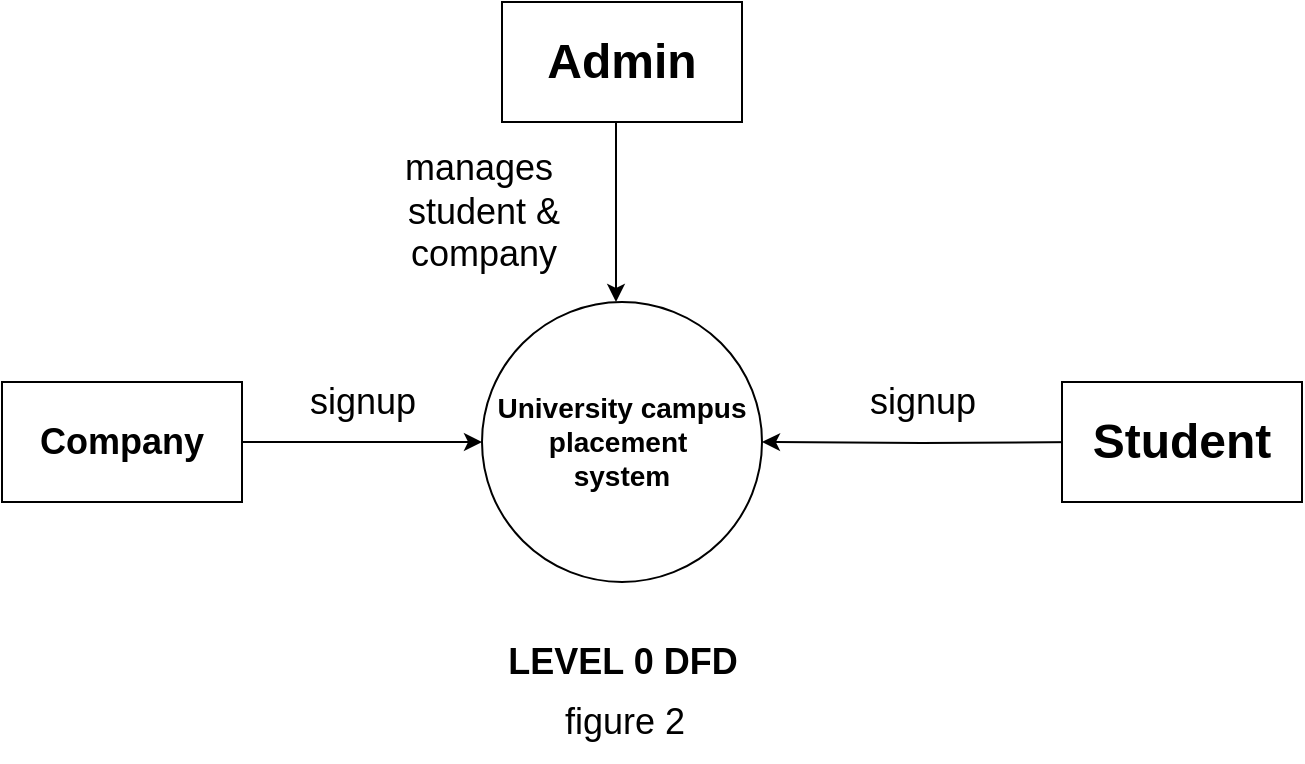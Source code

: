 <mxfile version="21.6.9" type="github">
  <diagram name="Page-1" id="VdwuAXo5E6rFZ6-I0qNV">
    <mxGraphModel dx="880" dy="484" grid="1" gridSize="10" guides="1" tooltips="1" connect="1" arrows="1" fold="1" page="1" pageScale="1" pageWidth="850" pageHeight="1100" math="0" shadow="0">
      <root>
        <mxCell id="0" />
        <mxCell id="1" parent="0" />
        <mxCell id="kUL8u-t4NmzPrRvQM_40-1" style="edgeStyle=orthogonalEdgeStyle;rounded=0;orthogonalLoop=1;jettySize=auto;html=1;exitX=1;exitY=0.5;exitDx=0;exitDy=0;" edge="1" parent="1" target="kUL8u-t4NmzPrRvQM_40-2">
          <mxGeometry relative="1" as="geometry">
            <Array as="points">
              <mxPoint x="240" y="260" />
            </Array>
            <mxPoint x="240" y="240" as="sourcePoint" />
          </mxGeometry>
        </mxCell>
        <mxCell id="kUL8u-t4NmzPrRvQM_40-2" value="&lt;b&gt;&lt;font style=&quot;font-size: 14px;&quot;&gt;University campus&lt;br&gt;placement&amp;nbsp;&lt;br&gt;system&lt;/font&gt;&lt;/b&gt;" style="ellipse;whiteSpace=wrap;html=1;aspect=fixed;" vertex="1" parent="1">
          <mxGeometry x="370" y="190" width="140" height="140" as="geometry" />
        </mxCell>
        <mxCell id="kUL8u-t4NmzPrRvQM_40-3" style="edgeStyle=orthogonalEdgeStyle;rounded=0;orthogonalLoop=1;jettySize=auto;html=1;" edge="1" parent="1" target="kUL8u-t4NmzPrRvQM_40-2">
          <mxGeometry relative="1" as="geometry">
            <mxPoint x="670" y="260" as="sourcePoint" />
          </mxGeometry>
        </mxCell>
        <mxCell id="kUL8u-t4NmzPrRvQM_40-4" value="" style="endArrow=classic;html=1;rounded=0;exitX=0.5;exitY=1;exitDx=0;exitDy=0;entryX=0.5;entryY=0;entryDx=0;entryDy=0;entryPerimeter=0;" edge="1" parent="1">
          <mxGeometry width="50" height="50" relative="1" as="geometry">
            <mxPoint x="437" y="90" as="sourcePoint" />
            <mxPoint x="437" y="190" as="targetPoint" />
          </mxGeometry>
        </mxCell>
        <mxCell id="kUL8u-t4NmzPrRvQM_40-5" value="&lt;font style=&quot;font-size: 18px;&quot;&gt;manages&amp;nbsp;&lt;br&gt;student &amp;amp; company&lt;/font&gt;" style="text;html=1;strokeColor=none;fillColor=none;align=center;verticalAlign=middle;whiteSpace=wrap;rounded=0;" vertex="1" parent="1">
          <mxGeometry x="341" y="130" width="60" height="30" as="geometry" />
        </mxCell>
        <mxCell id="kUL8u-t4NmzPrRvQM_40-6" value="&lt;font style=&quot;font-size: 18px;&quot;&gt;signup&lt;/font&gt;" style="text;html=1;align=center;verticalAlign=middle;resizable=0;points=[];autosize=1;strokeColor=none;fillColor=none;" vertex="1" parent="1">
          <mxGeometry x="270" y="220" width="80" height="40" as="geometry" />
        </mxCell>
        <mxCell id="kUL8u-t4NmzPrRvQM_40-7" value="&lt;b&gt;&lt;font style=&quot;font-size: 18px;&quot;&gt;LEVEL 0 DFD&lt;/font&gt;&lt;/b&gt;" style="text;html=1;align=center;verticalAlign=middle;resizable=0;points=[];autosize=1;strokeColor=none;fillColor=none;" vertex="1" parent="1">
          <mxGeometry x="370" y="350" width="140" height="40" as="geometry" />
        </mxCell>
        <mxCell id="kUL8u-t4NmzPrRvQM_40-8" value="&lt;font style=&quot;font-size: 18px;&quot;&gt;signup&lt;/font&gt;" style="text;html=1;align=center;verticalAlign=middle;resizable=0;points=[];autosize=1;strokeColor=none;fillColor=none;" vertex="1" parent="1">
          <mxGeometry x="550" y="220" width="80" height="40" as="geometry" />
        </mxCell>
        <mxCell id="kUL8u-t4NmzPrRvQM_40-9" value="&lt;b&gt;&lt;font style=&quot;font-size: 18px;&quot;&gt;Company&lt;/font&gt;&lt;/b&gt;" style="rounded=0;whiteSpace=wrap;html=1;" vertex="1" parent="1">
          <mxGeometry x="130" y="230" width="120" height="60" as="geometry" />
        </mxCell>
        <mxCell id="kUL8u-t4NmzPrRvQM_40-10" value="&lt;b style=&quot;border-color: var(--border-color);&quot;&gt;&lt;font style=&quot;border-color: var(--border-color); font-size: 24px;&quot;&gt;Admin&lt;/font&gt;&lt;/b&gt;" style="whiteSpace=wrap;html=1;" vertex="1" parent="1">
          <mxGeometry x="380" y="40" width="120" height="60" as="geometry" />
        </mxCell>
        <mxCell id="kUL8u-t4NmzPrRvQM_40-11" value="&lt;b style=&quot;border-color: var(--border-color);&quot;&gt;&lt;font style=&quot;border-color: var(--border-color); font-size: 24px;&quot;&gt;Student&lt;/font&gt;&lt;/b&gt;" style="whiteSpace=wrap;html=1;" vertex="1" parent="1">
          <mxGeometry x="660" y="230" width="120" height="60" as="geometry" />
        </mxCell>
        <mxCell id="kUL8u-t4NmzPrRvQM_40-12" value="&lt;font style=&quot;font-size: 18px;&quot;&gt;figure 2&lt;/font&gt;" style="text;html=1;align=center;verticalAlign=middle;resizable=0;points=[];autosize=1;strokeColor=none;fillColor=none;" vertex="1" parent="1">
          <mxGeometry x="401" y="380" width="80" height="40" as="geometry" />
        </mxCell>
      </root>
    </mxGraphModel>
  </diagram>
</mxfile>

